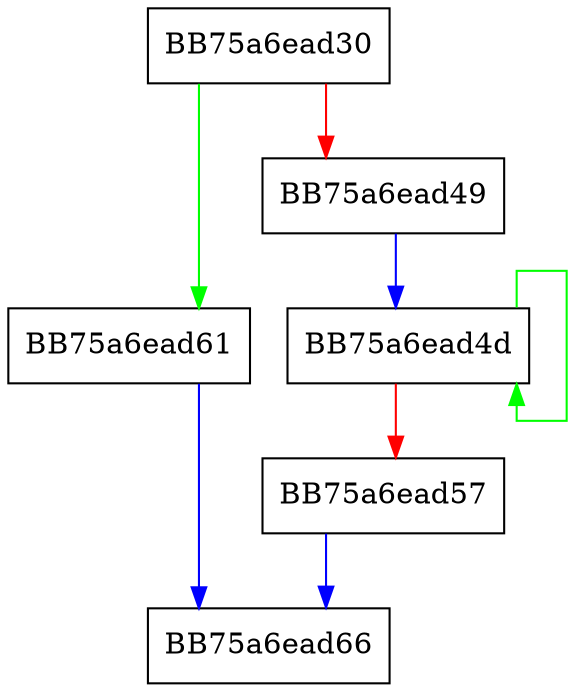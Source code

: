 digraph WPP_SF_LDS {
  node [shape="box"];
  graph [splines=ortho];
  BB75a6ead30 -> BB75a6ead61 [color="green"];
  BB75a6ead30 -> BB75a6ead49 [color="red"];
  BB75a6ead49 -> BB75a6ead4d [color="blue"];
  BB75a6ead4d -> BB75a6ead4d [color="green"];
  BB75a6ead4d -> BB75a6ead57 [color="red"];
  BB75a6ead57 -> BB75a6ead66 [color="blue"];
  BB75a6ead61 -> BB75a6ead66 [color="blue"];
}